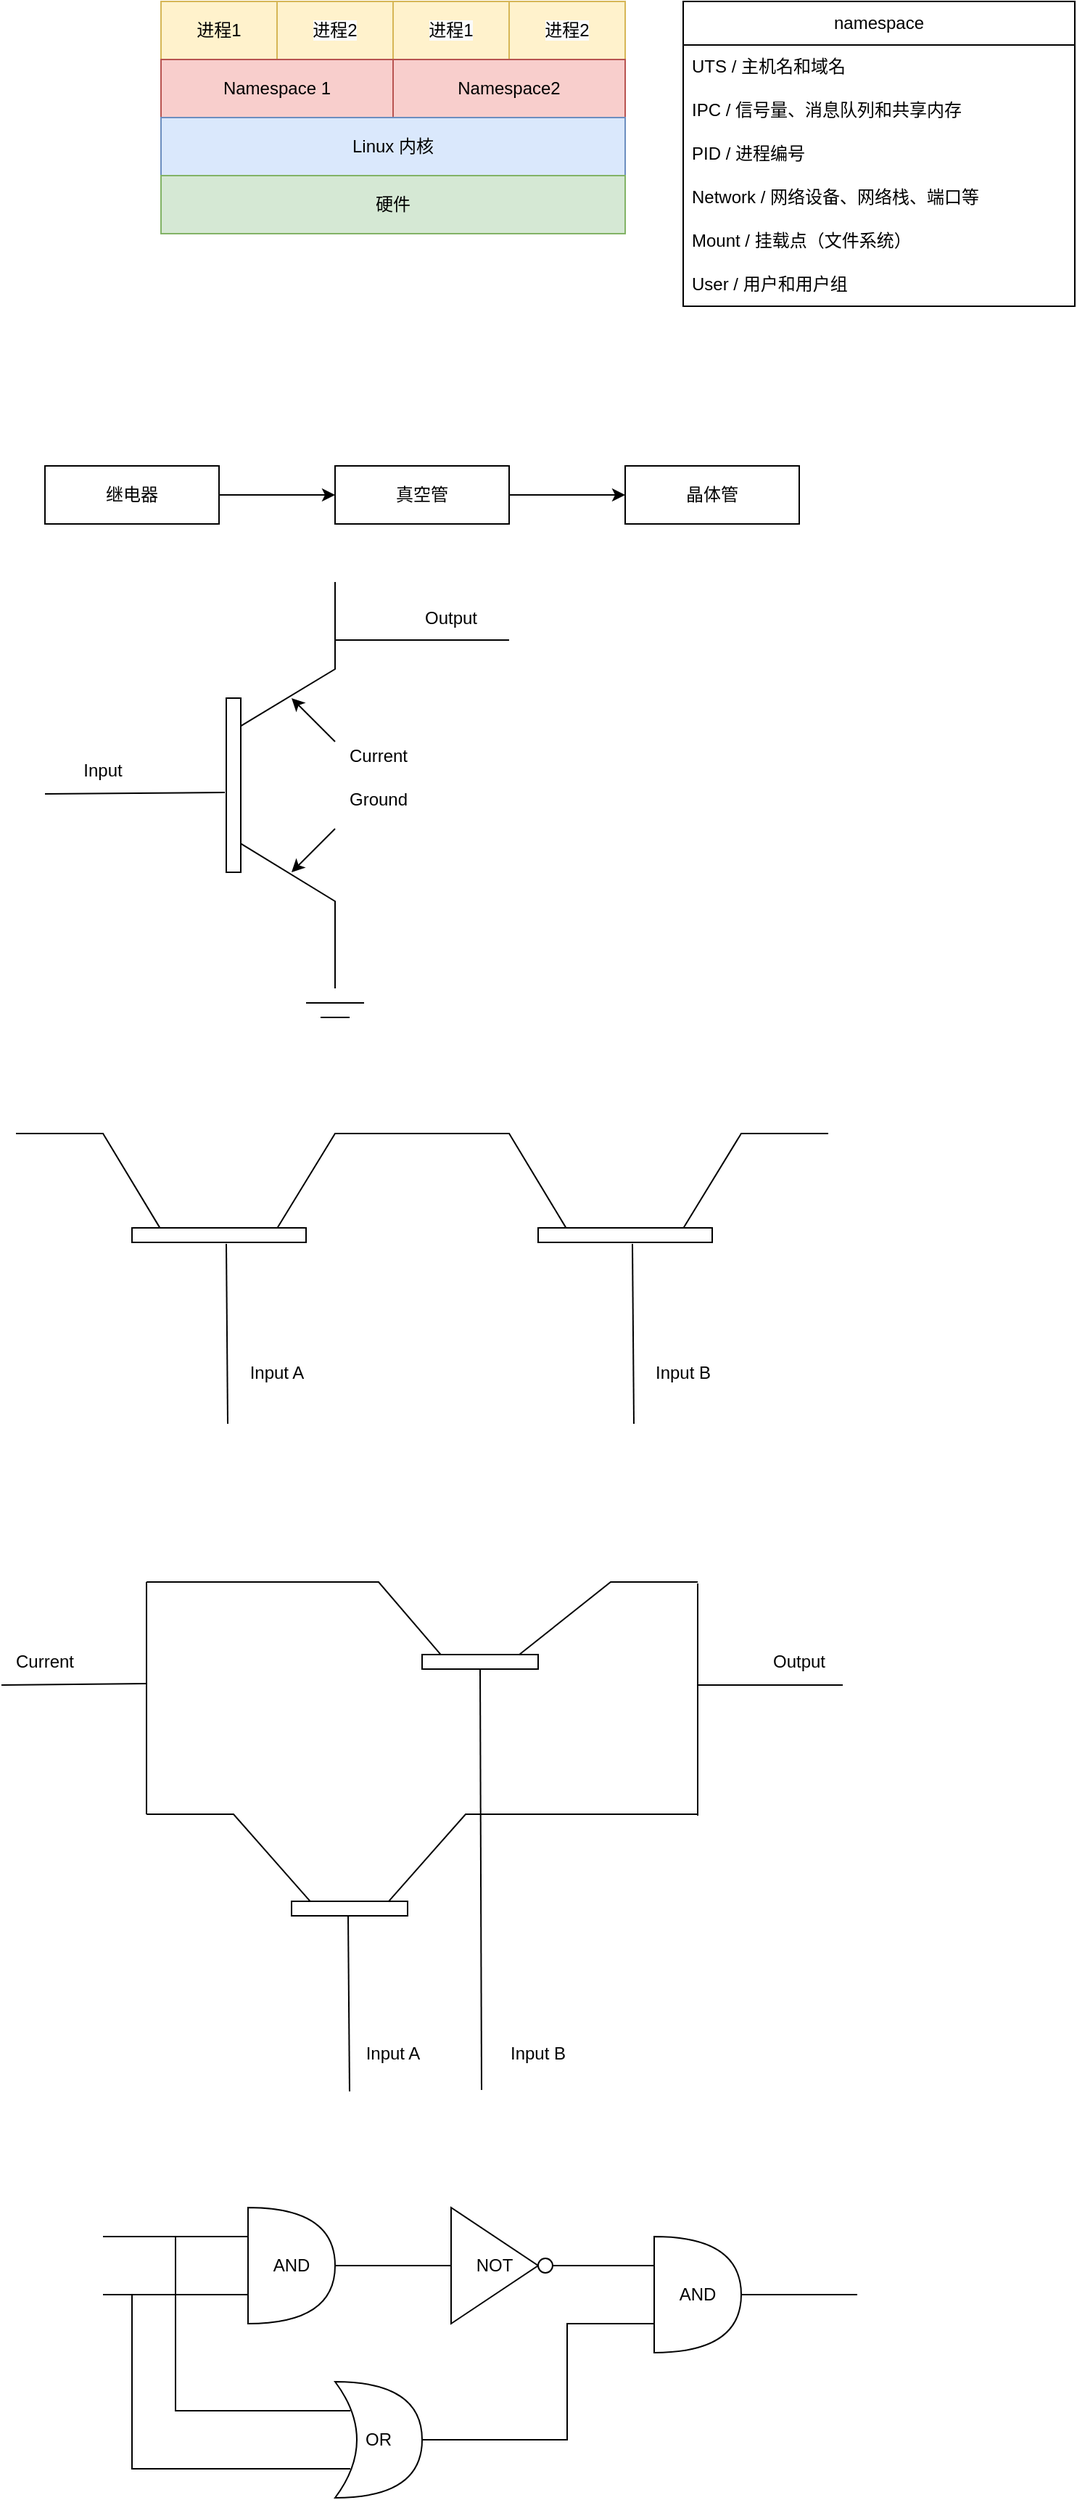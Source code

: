 <mxfile version="22.1.0" type="github">
  <diagram name="第 1 页" id="ORbBm0SIi0TUmnIGkAOf">
    <mxGraphModel dx="1688" dy="639" grid="1" gridSize="10" guides="1" tooltips="1" connect="1" arrows="1" fold="1" page="1" pageScale="1" pageWidth="827" pageHeight="1169" math="0" shadow="0">
      <root>
        <mxCell id="0" />
        <mxCell id="1" parent="0" />
        <mxCell id="w1t4eOmUuPKtgAa-e5_J-1" value="进程1" style="rounded=0;whiteSpace=wrap;html=1;fillColor=#fff2cc;strokeColor=#d6b656;" vertex="1" parent="1">
          <mxGeometry x="160" y="80" width="80" height="40" as="geometry" />
        </mxCell>
        <mxCell id="w1t4eOmUuPKtgAa-e5_J-2" value="&lt;span style=&quot;color: rgb(0, 0, 0); font-family: Helvetica; font-size: 12px; font-style: normal; font-variant-ligatures: normal; font-variant-caps: normal; font-weight: 400; letter-spacing: normal; orphans: 2; text-align: center; text-indent: 0px; text-transform: none; widows: 2; word-spacing: 0px; -webkit-text-stroke-width: 0px; background-color: rgb(251, 251, 251); text-decoration-thickness: initial; text-decoration-style: initial; text-decoration-color: initial; float: none; display: inline !important;&quot;&gt;进程2&lt;/span&gt;" style="rounded=0;whiteSpace=wrap;html=1;fillColor=#fff2cc;strokeColor=#d6b656;" vertex="1" parent="1">
          <mxGeometry x="240" y="80" width="80" height="40" as="geometry" />
        </mxCell>
        <mxCell id="w1t4eOmUuPKtgAa-e5_J-3" value="&lt;span style=&quot;color: rgb(0, 0, 0); font-family: Helvetica; font-size: 12px; font-style: normal; font-variant-ligatures: normal; font-variant-caps: normal; font-weight: 400; letter-spacing: normal; orphans: 2; text-align: center; text-indent: 0px; text-transform: none; widows: 2; word-spacing: 0px; -webkit-text-stroke-width: 0px; background-color: rgb(251, 251, 251); text-decoration-thickness: initial; text-decoration-style: initial; text-decoration-color: initial; float: none; display: inline !important;&quot;&gt;进程1&lt;/span&gt;" style="rounded=0;whiteSpace=wrap;html=1;fillColor=#fff2cc;strokeColor=#d6b656;" vertex="1" parent="1">
          <mxGeometry x="320" y="80" width="80" height="40" as="geometry" />
        </mxCell>
        <mxCell id="w1t4eOmUuPKtgAa-e5_J-4" value="&lt;span style=&quot;color: rgb(0, 0, 0); font-family: Helvetica; font-size: 12px; font-style: normal; font-variant-ligatures: normal; font-variant-caps: normal; font-weight: 400; letter-spacing: normal; orphans: 2; text-align: center; text-indent: 0px; text-transform: none; widows: 2; word-spacing: 0px; -webkit-text-stroke-width: 0px; background-color: rgb(251, 251, 251); text-decoration-thickness: initial; text-decoration-style: initial; text-decoration-color: initial; float: none; display: inline !important;&quot;&gt;进程2&lt;/span&gt;" style="rounded=0;whiteSpace=wrap;html=1;fillColor=#fff2cc;strokeColor=#d6b656;" vertex="1" parent="1">
          <mxGeometry x="400" y="80" width="80" height="40" as="geometry" />
        </mxCell>
        <mxCell id="w1t4eOmUuPKtgAa-e5_J-5" value="Namespace2" style="rounded=0;whiteSpace=wrap;html=1;fillColor=#f8cecc;strokeColor=#b85450;" vertex="1" parent="1">
          <mxGeometry x="320" y="120" width="160" height="40" as="geometry" />
        </mxCell>
        <mxCell id="w1t4eOmUuPKtgAa-e5_J-6" value="Namespace 1" style="rounded=0;whiteSpace=wrap;html=1;fillColor=#f8cecc;strokeColor=#b85450;" vertex="1" parent="1">
          <mxGeometry x="160" y="120" width="160" height="40" as="geometry" />
        </mxCell>
        <mxCell id="w1t4eOmUuPKtgAa-e5_J-7" value="Linux 内核" style="rounded=0;whiteSpace=wrap;html=1;fillColor=#dae8fc;strokeColor=#6c8ebf;" vertex="1" parent="1">
          <mxGeometry x="160" y="160" width="320" height="40" as="geometry" />
        </mxCell>
        <mxCell id="w1t4eOmUuPKtgAa-e5_J-8" value="namespace" style="swimlane;fontStyle=0;childLayout=stackLayout;horizontal=1;startSize=30;horizontalStack=0;resizeParent=1;resizeParentMax=0;resizeLast=0;collapsible=1;marginBottom=0;whiteSpace=wrap;html=1;" vertex="1" parent="1">
          <mxGeometry x="520" y="80" width="270" height="210" as="geometry" />
        </mxCell>
        <mxCell id="w1t4eOmUuPKtgAa-e5_J-9" value="UTS / 主机名和域名" style="text;strokeColor=none;fillColor=none;align=left;verticalAlign=middle;spacingLeft=4;spacingRight=4;overflow=hidden;points=[[0,0.5],[1,0.5]];portConstraint=eastwest;rotatable=0;whiteSpace=wrap;html=1;" vertex="1" parent="w1t4eOmUuPKtgAa-e5_J-8">
          <mxGeometry y="30" width="270" height="30" as="geometry" />
        </mxCell>
        <mxCell id="w1t4eOmUuPKtgAa-e5_J-10" value="IPC / 信号量、消息队列和共享内存" style="text;strokeColor=none;fillColor=none;align=left;verticalAlign=middle;spacingLeft=4;spacingRight=4;overflow=hidden;points=[[0,0.5],[1,0.5]];portConstraint=eastwest;rotatable=0;whiteSpace=wrap;html=1;" vertex="1" parent="w1t4eOmUuPKtgAa-e5_J-8">
          <mxGeometry y="60" width="270" height="30" as="geometry" />
        </mxCell>
        <mxCell id="w1t4eOmUuPKtgAa-e5_J-11" value="PID / 进程编号" style="text;strokeColor=none;fillColor=none;align=left;verticalAlign=middle;spacingLeft=4;spacingRight=4;overflow=hidden;points=[[0,0.5],[1,0.5]];portConstraint=eastwest;rotatable=0;whiteSpace=wrap;html=1;" vertex="1" parent="w1t4eOmUuPKtgAa-e5_J-8">
          <mxGeometry y="90" width="270" height="30" as="geometry" />
        </mxCell>
        <mxCell id="w1t4eOmUuPKtgAa-e5_J-12" value="Network / 网络设备、网络栈、端口等" style="text;strokeColor=none;fillColor=none;align=left;verticalAlign=middle;spacingLeft=4;spacingRight=4;overflow=hidden;points=[[0,0.5],[1,0.5]];portConstraint=eastwest;rotatable=0;whiteSpace=wrap;html=1;" vertex="1" parent="w1t4eOmUuPKtgAa-e5_J-8">
          <mxGeometry y="120" width="270" height="30" as="geometry" />
        </mxCell>
        <mxCell id="w1t4eOmUuPKtgAa-e5_J-13" value="Mount / 挂载点（文件系统）" style="text;strokeColor=none;fillColor=none;align=left;verticalAlign=middle;spacingLeft=4;spacingRight=4;overflow=hidden;points=[[0,0.5],[1,0.5]];portConstraint=eastwest;rotatable=0;whiteSpace=wrap;html=1;" vertex="1" parent="w1t4eOmUuPKtgAa-e5_J-8">
          <mxGeometry y="150" width="270" height="30" as="geometry" />
        </mxCell>
        <mxCell id="w1t4eOmUuPKtgAa-e5_J-14" value="User / 用户和用户组" style="text;strokeColor=none;fillColor=none;align=left;verticalAlign=middle;spacingLeft=4;spacingRight=4;overflow=hidden;points=[[0,0.5],[1,0.5]];portConstraint=eastwest;rotatable=0;whiteSpace=wrap;html=1;" vertex="1" parent="w1t4eOmUuPKtgAa-e5_J-8">
          <mxGeometry y="180" width="270" height="30" as="geometry" />
        </mxCell>
        <mxCell id="w1t4eOmUuPKtgAa-e5_J-15" value="硬件" style="rounded=0;whiteSpace=wrap;html=1;fillColor=#d5e8d4;strokeColor=#82b366;" vertex="1" parent="1">
          <mxGeometry x="160" y="200" width="320" height="40" as="geometry" />
        </mxCell>
        <mxCell id="w1t4eOmUuPKtgAa-e5_J-19" value="" style="edgeStyle=orthogonalEdgeStyle;rounded=0;orthogonalLoop=1;jettySize=auto;html=1;" edge="1" parent="1" source="w1t4eOmUuPKtgAa-e5_J-17" target="w1t4eOmUuPKtgAa-e5_J-18">
          <mxGeometry relative="1" as="geometry" />
        </mxCell>
        <mxCell id="w1t4eOmUuPKtgAa-e5_J-17" value="继电器" style="rounded=0;whiteSpace=wrap;html=1;" vertex="1" parent="1">
          <mxGeometry x="80" y="400" width="120" height="40" as="geometry" />
        </mxCell>
        <mxCell id="w1t4eOmUuPKtgAa-e5_J-23" value="" style="edgeStyle=orthogonalEdgeStyle;rounded=0;orthogonalLoop=1;jettySize=auto;html=1;" edge="1" parent="1" source="w1t4eOmUuPKtgAa-e5_J-18" target="w1t4eOmUuPKtgAa-e5_J-22">
          <mxGeometry relative="1" as="geometry" />
        </mxCell>
        <mxCell id="w1t4eOmUuPKtgAa-e5_J-18" value="真空管" style="rounded=0;whiteSpace=wrap;html=1;" vertex="1" parent="1">
          <mxGeometry x="280" y="400" width="120" height="40" as="geometry" />
        </mxCell>
        <mxCell id="w1t4eOmUuPKtgAa-e5_J-22" value="晶体管" style="rounded=0;whiteSpace=wrap;html=1;" vertex="1" parent="1">
          <mxGeometry x="480" y="400" width="120" height="40" as="geometry" />
        </mxCell>
        <mxCell id="w1t4eOmUuPKtgAa-e5_J-24" value="" style="rounded=0;whiteSpace=wrap;html=1;rotation=90;" vertex="1" parent="1">
          <mxGeometry x="150" y="615" width="120" height="10" as="geometry" />
        </mxCell>
        <mxCell id="w1t4eOmUuPKtgAa-e5_J-25" value="" style="endArrow=none;html=1;rounded=0;exitX=0.16;exitY=-0.007;exitDx=0;exitDy=0;exitPerimeter=0;" edge="1" parent="1" source="w1t4eOmUuPKtgAa-e5_J-24">
          <mxGeometry width="50" height="50" relative="1" as="geometry">
            <mxPoint x="460" y="660" as="sourcePoint" />
            <mxPoint x="280" y="480" as="targetPoint" />
            <Array as="points">
              <mxPoint x="280" y="540" />
            </Array>
          </mxGeometry>
        </mxCell>
        <mxCell id="w1t4eOmUuPKtgAa-e5_J-26" value="" style="endArrow=none;html=1;rounded=0;exitX=0.834;exitY=0.027;exitDx=0;exitDy=0;exitPerimeter=0;" edge="1" parent="1" source="w1t4eOmUuPKtgAa-e5_J-24">
          <mxGeometry width="50" height="50" relative="1" as="geometry">
            <mxPoint x="215" y="634" as="sourcePoint" />
            <mxPoint x="280" y="760" as="targetPoint" />
            <Array as="points">
              <mxPoint x="280" y="700" />
            </Array>
          </mxGeometry>
        </mxCell>
        <mxCell id="w1t4eOmUuPKtgAa-e5_J-27" value="" style="endArrow=none;html=1;rounded=0;exitX=0.408;exitY=1.1;exitDx=0;exitDy=0;exitPerimeter=0;" edge="1" parent="1">
          <mxGeometry width="50" height="50" relative="1" as="geometry">
            <mxPoint x="204" y="625" as="sourcePoint" />
            <mxPoint x="80" y="626" as="targetPoint" />
          </mxGeometry>
        </mxCell>
        <mxCell id="w1t4eOmUuPKtgAa-e5_J-28" value="Input" style="text;html=1;strokeColor=none;fillColor=none;align=center;verticalAlign=middle;whiteSpace=wrap;rounded=0;" vertex="1" parent="1">
          <mxGeometry x="90" y="595" width="60" height="30" as="geometry" />
        </mxCell>
        <mxCell id="w1t4eOmUuPKtgAa-e5_J-29" value="Output" style="text;html=1;strokeColor=none;fillColor=none;align=center;verticalAlign=middle;whiteSpace=wrap;rounded=0;" vertex="1" parent="1">
          <mxGeometry x="330" y="490" width="60" height="30" as="geometry" />
        </mxCell>
        <mxCell id="w1t4eOmUuPKtgAa-e5_J-30" value="" style="endArrow=none;html=1;rounded=0;" edge="1" parent="1">
          <mxGeometry width="50" height="50" relative="1" as="geometry">
            <mxPoint x="280" y="520" as="sourcePoint" />
            <mxPoint x="400" y="520" as="targetPoint" />
          </mxGeometry>
        </mxCell>
        <mxCell id="w1t4eOmUuPKtgAa-e5_J-31" value="" style="endArrow=classic;html=1;rounded=0;" edge="1" parent="1">
          <mxGeometry width="50" height="50" relative="1" as="geometry">
            <mxPoint x="280" y="590" as="sourcePoint" />
            <mxPoint x="250" y="560" as="targetPoint" />
          </mxGeometry>
        </mxCell>
        <mxCell id="w1t4eOmUuPKtgAa-e5_J-32" value="" style="endArrow=classic;html=1;rounded=0;" edge="1" parent="1">
          <mxGeometry width="50" height="50" relative="1" as="geometry">
            <mxPoint x="280" y="650" as="sourcePoint" />
            <mxPoint x="250" y="680" as="targetPoint" />
          </mxGeometry>
        </mxCell>
        <mxCell id="w1t4eOmUuPKtgAa-e5_J-33" value="Current" style="text;html=1;strokeColor=none;fillColor=none;align=center;verticalAlign=middle;whiteSpace=wrap;rounded=0;" vertex="1" parent="1">
          <mxGeometry x="280" y="585" width="60" height="30" as="geometry" />
        </mxCell>
        <mxCell id="w1t4eOmUuPKtgAa-e5_J-34" value="Ground" style="text;html=1;strokeColor=none;fillColor=none;align=center;verticalAlign=middle;whiteSpace=wrap;rounded=0;" vertex="1" parent="1">
          <mxGeometry x="280" y="615" width="60" height="30" as="geometry" />
        </mxCell>
        <mxCell id="w1t4eOmUuPKtgAa-e5_J-35" value="" style="endArrow=none;html=1;rounded=0;" edge="1" parent="1">
          <mxGeometry width="50" height="50" relative="1" as="geometry">
            <mxPoint x="260" y="770" as="sourcePoint" />
            <mxPoint x="300" y="770" as="targetPoint" />
          </mxGeometry>
        </mxCell>
        <mxCell id="w1t4eOmUuPKtgAa-e5_J-36" value="" style="endArrow=none;html=1;rounded=0;" edge="1" parent="1">
          <mxGeometry width="50" height="50" relative="1" as="geometry">
            <mxPoint x="270" y="780" as="sourcePoint" />
            <mxPoint x="290" y="780" as="targetPoint" />
          </mxGeometry>
        </mxCell>
        <mxCell id="w1t4eOmUuPKtgAa-e5_J-37" value="" style="rounded=0;whiteSpace=wrap;html=1;rotation=0;" vertex="1" parent="1">
          <mxGeometry x="140" y="925" width="120" height="10" as="geometry" />
        </mxCell>
        <mxCell id="w1t4eOmUuPKtgAa-e5_J-38" value="" style="endArrow=none;html=1;rounded=0;exitX=0.16;exitY=-0.007;exitDx=0;exitDy=0;exitPerimeter=0;" edge="1" parent="1" source="w1t4eOmUuPKtgAa-e5_J-37">
          <mxGeometry width="50" height="50" relative="1" as="geometry">
            <mxPoint x="240" y="680" as="sourcePoint" />
            <mxPoint x="60" y="860" as="targetPoint" />
            <Array as="points">
              <mxPoint x="120" y="860" />
            </Array>
          </mxGeometry>
        </mxCell>
        <mxCell id="w1t4eOmUuPKtgAa-e5_J-39" value="" style="endArrow=none;html=1;rounded=0;exitX=0.834;exitY=0.027;exitDx=0;exitDy=0;exitPerimeter=0;" edge="1" parent="1" source="w1t4eOmUuPKtgAa-e5_J-37">
          <mxGeometry width="50" height="50" relative="1" as="geometry">
            <mxPoint x="214" y="925" as="sourcePoint" />
            <mxPoint x="340" y="860" as="targetPoint" />
            <Array as="points">
              <mxPoint x="280" y="860" />
            </Array>
          </mxGeometry>
        </mxCell>
        <mxCell id="w1t4eOmUuPKtgAa-e5_J-40" value="" style="endArrow=none;html=1;rounded=0;exitX=0.408;exitY=1.1;exitDx=0;exitDy=0;exitPerimeter=0;" edge="1" parent="1">
          <mxGeometry width="50" height="50" relative="1" as="geometry">
            <mxPoint x="205" y="936" as="sourcePoint" />
            <mxPoint x="206" y="1060" as="targetPoint" />
          </mxGeometry>
        </mxCell>
        <mxCell id="w1t4eOmUuPKtgAa-e5_J-47" value="" style="rounded=0;whiteSpace=wrap;html=1;rotation=0;" vertex="1" parent="1">
          <mxGeometry x="420" y="925" width="120" height="10" as="geometry" />
        </mxCell>
        <mxCell id="w1t4eOmUuPKtgAa-e5_J-48" value="" style="endArrow=none;html=1;rounded=0;exitX=0.16;exitY=-0.007;exitDx=0;exitDy=0;exitPerimeter=0;" edge="1" parent="1" source="w1t4eOmUuPKtgAa-e5_J-47">
          <mxGeometry width="50" height="50" relative="1" as="geometry">
            <mxPoint x="520" y="680" as="sourcePoint" />
            <mxPoint x="340" y="860" as="targetPoint" />
            <Array as="points">
              <mxPoint x="400" y="860" />
            </Array>
          </mxGeometry>
        </mxCell>
        <mxCell id="w1t4eOmUuPKtgAa-e5_J-49" value="" style="endArrow=none;html=1;rounded=0;exitX=0.834;exitY=0.027;exitDx=0;exitDy=0;exitPerimeter=0;" edge="1" parent="1" source="w1t4eOmUuPKtgAa-e5_J-47">
          <mxGeometry width="50" height="50" relative="1" as="geometry">
            <mxPoint x="494" y="925" as="sourcePoint" />
            <mxPoint x="620" y="860" as="targetPoint" />
            <Array as="points">
              <mxPoint x="560" y="860" />
            </Array>
          </mxGeometry>
        </mxCell>
        <mxCell id="w1t4eOmUuPKtgAa-e5_J-50" value="" style="endArrow=none;html=1;rounded=0;exitX=0.408;exitY=1.1;exitDx=0;exitDy=0;exitPerimeter=0;" edge="1" parent="1">
          <mxGeometry width="50" height="50" relative="1" as="geometry">
            <mxPoint x="485" y="936" as="sourcePoint" />
            <mxPoint x="486" y="1060" as="targetPoint" />
          </mxGeometry>
        </mxCell>
        <mxCell id="w1t4eOmUuPKtgAa-e5_J-51" value="Input A" style="text;html=1;strokeColor=none;fillColor=none;align=center;verticalAlign=middle;whiteSpace=wrap;rounded=0;" vertex="1" parent="1">
          <mxGeometry x="210" y="1010" width="60" height="30" as="geometry" />
        </mxCell>
        <mxCell id="w1t4eOmUuPKtgAa-e5_J-52" value="Input B" style="text;html=1;strokeColor=none;fillColor=none;align=center;verticalAlign=middle;whiteSpace=wrap;rounded=0;" vertex="1" parent="1">
          <mxGeometry x="490" y="1010" width="60" height="30" as="geometry" />
        </mxCell>
        <mxCell id="w1t4eOmUuPKtgAa-e5_J-54" value="" style="rounded=0;whiteSpace=wrap;html=1;rotation=0;" vertex="1" parent="1">
          <mxGeometry x="250" y="1389" width="80" height="10" as="geometry" />
        </mxCell>
        <mxCell id="w1t4eOmUuPKtgAa-e5_J-55" value="" style="endArrow=none;html=1;rounded=0;exitX=0.16;exitY=-0.007;exitDx=0;exitDy=0;exitPerimeter=0;" edge="1" parent="1" source="w1t4eOmUuPKtgAa-e5_J-54">
          <mxGeometry width="50" height="50" relative="1" as="geometry">
            <mxPoint x="330" y="1149" as="sourcePoint" />
            <mxPoint x="150" y="1329" as="targetPoint" />
            <Array as="points">
              <mxPoint x="210" y="1329" />
            </Array>
          </mxGeometry>
        </mxCell>
        <mxCell id="w1t4eOmUuPKtgAa-e5_J-56" value="" style="endArrow=none;html=1;rounded=0;exitX=0.834;exitY=0.027;exitDx=0;exitDy=0;exitPerimeter=0;" edge="1" parent="1" source="w1t4eOmUuPKtgAa-e5_J-54">
          <mxGeometry width="50" height="50" relative="1" as="geometry">
            <mxPoint x="304" y="1394" as="sourcePoint" />
            <mxPoint x="430" y="1329" as="targetPoint" />
            <Array as="points">
              <mxPoint x="370" y="1329" />
            </Array>
          </mxGeometry>
        </mxCell>
        <mxCell id="w1t4eOmUuPKtgAa-e5_J-57" value="" style="endArrow=none;html=1;rounded=0;exitX=0.408;exitY=1.1;exitDx=0;exitDy=0;exitPerimeter=0;" edge="1" parent="1">
          <mxGeometry width="50" height="50" relative="1" as="geometry">
            <mxPoint x="289" y="1399" as="sourcePoint" />
            <mxPoint x="290" y="1520" as="targetPoint" />
          </mxGeometry>
        </mxCell>
        <mxCell id="w1t4eOmUuPKtgAa-e5_J-58" value="" style="rounded=0;whiteSpace=wrap;html=1;rotation=0;" vertex="1" parent="1">
          <mxGeometry x="340" y="1219" width="80" height="10" as="geometry" />
        </mxCell>
        <mxCell id="w1t4eOmUuPKtgAa-e5_J-59" value="" style="endArrow=none;html=1;rounded=0;exitX=0.16;exitY=-0.007;exitDx=0;exitDy=0;exitPerimeter=0;" edge="1" parent="1" source="w1t4eOmUuPKtgAa-e5_J-58">
          <mxGeometry width="50" height="50" relative="1" as="geometry">
            <mxPoint x="430" y="989" as="sourcePoint" />
            <mxPoint x="250" y="1169" as="targetPoint" />
            <Array as="points">
              <mxPoint x="310" y="1169" />
            </Array>
          </mxGeometry>
        </mxCell>
        <mxCell id="w1t4eOmUuPKtgAa-e5_J-60" value="" style="endArrow=none;html=1;rounded=0;exitX=0.834;exitY=0.027;exitDx=0;exitDy=0;exitPerimeter=0;" edge="1" parent="1" source="w1t4eOmUuPKtgAa-e5_J-58">
          <mxGeometry width="50" height="50" relative="1" as="geometry">
            <mxPoint x="404" y="1234" as="sourcePoint" />
            <mxPoint x="530" y="1169" as="targetPoint" />
            <Array as="points">
              <mxPoint x="470" y="1169" />
            </Array>
          </mxGeometry>
        </mxCell>
        <mxCell id="w1t4eOmUuPKtgAa-e5_J-61" value="" style="endArrow=none;html=1;rounded=0;exitX=0.408;exitY=1.1;exitDx=0;exitDy=0;exitPerimeter=0;" edge="1" parent="1">
          <mxGeometry width="50" height="50" relative="1" as="geometry">
            <mxPoint x="380" y="1229" as="sourcePoint" />
            <mxPoint x="381" y="1519" as="targetPoint" />
          </mxGeometry>
        </mxCell>
        <mxCell id="w1t4eOmUuPKtgAa-e5_J-62" value="Input A" style="text;html=1;strokeColor=none;fillColor=none;align=center;verticalAlign=middle;whiteSpace=wrap;rounded=0;" vertex="1" parent="1">
          <mxGeometry x="290" y="1479" width="60" height="30" as="geometry" />
        </mxCell>
        <mxCell id="w1t4eOmUuPKtgAa-e5_J-63" value="Input B" style="text;html=1;strokeColor=none;fillColor=none;align=center;verticalAlign=middle;whiteSpace=wrap;rounded=0;" vertex="1" parent="1">
          <mxGeometry x="390" y="1479" width="60" height="30" as="geometry" />
        </mxCell>
        <mxCell id="w1t4eOmUuPKtgAa-e5_J-64" value="" style="endArrow=none;html=1;rounded=0;" edge="1" parent="1">
          <mxGeometry width="50" height="50" relative="1" as="geometry">
            <mxPoint x="430" y="1329" as="sourcePoint" />
            <mxPoint x="530" y="1329" as="targetPoint" />
          </mxGeometry>
        </mxCell>
        <mxCell id="w1t4eOmUuPKtgAa-e5_J-65" value="" style="endArrow=none;html=1;rounded=0;" edge="1" parent="1">
          <mxGeometry width="50" height="50" relative="1" as="geometry">
            <mxPoint x="530" y="1330" as="sourcePoint" />
            <mxPoint x="530" y="1170" as="targetPoint" />
          </mxGeometry>
        </mxCell>
        <mxCell id="w1t4eOmUuPKtgAa-e5_J-66" value="" style="endArrow=none;html=1;rounded=0;" edge="1" parent="1">
          <mxGeometry width="50" height="50" relative="1" as="geometry">
            <mxPoint x="630" y="1240" as="sourcePoint" />
            <mxPoint x="530" y="1240" as="targetPoint" />
          </mxGeometry>
        </mxCell>
        <mxCell id="w1t4eOmUuPKtgAa-e5_J-67" value="" style="endArrow=none;html=1;rounded=0;" edge="1" parent="1">
          <mxGeometry width="50" height="50" relative="1" as="geometry">
            <mxPoint x="150" y="1169" as="sourcePoint" />
            <mxPoint x="250" y="1169" as="targetPoint" />
          </mxGeometry>
        </mxCell>
        <mxCell id="w1t4eOmUuPKtgAa-e5_J-68" value="" style="endArrow=none;html=1;rounded=0;" edge="1" parent="1">
          <mxGeometry width="50" height="50" relative="1" as="geometry">
            <mxPoint x="150" y="1329" as="sourcePoint" />
            <mxPoint x="150" y="1169" as="targetPoint" />
          </mxGeometry>
        </mxCell>
        <mxCell id="w1t4eOmUuPKtgAa-e5_J-69" value="" style="endArrow=none;html=1;rounded=0;" edge="1" parent="1">
          <mxGeometry width="50" height="50" relative="1" as="geometry">
            <mxPoint x="50" y="1240" as="sourcePoint" />
            <mxPoint x="150" y="1239" as="targetPoint" />
          </mxGeometry>
        </mxCell>
        <mxCell id="w1t4eOmUuPKtgAa-e5_J-70" value="Current" style="text;html=1;strokeColor=none;fillColor=none;align=center;verticalAlign=middle;whiteSpace=wrap;rounded=0;" vertex="1" parent="1">
          <mxGeometry x="50" y="1209" width="60" height="30" as="geometry" />
        </mxCell>
        <mxCell id="w1t4eOmUuPKtgAa-e5_J-71" value="Output" style="text;html=1;strokeColor=none;fillColor=none;align=center;verticalAlign=middle;whiteSpace=wrap;rounded=0;" vertex="1" parent="1">
          <mxGeometry x="570" y="1209" width="60" height="30" as="geometry" />
        </mxCell>
        <mxCell id="w1t4eOmUuPKtgAa-e5_J-72" value="AND" style="shape=or;whiteSpace=wrap;html=1;" vertex="1" parent="1">
          <mxGeometry x="220" y="1600" width="60" height="80" as="geometry" />
        </mxCell>
        <mxCell id="w1t4eOmUuPKtgAa-e5_J-73" value="OR" style="shape=xor;whiteSpace=wrap;html=1;" vertex="1" parent="1">
          <mxGeometry x="280" y="1720" width="60" height="80" as="geometry" />
        </mxCell>
        <mxCell id="w1t4eOmUuPKtgAa-e5_J-76" value="" style="group" vertex="1" connectable="0" parent="1">
          <mxGeometry x="360" y="1600" width="70" height="80" as="geometry" />
        </mxCell>
        <mxCell id="w1t4eOmUuPKtgAa-e5_J-74" value="NOT" style="triangle;whiteSpace=wrap;html=1;" vertex="1" parent="w1t4eOmUuPKtgAa-e5_J-76">
          <mxGeometry width="60" height="80" as="geometry" />
        </mxCell>
        <mxCell id="w1t4eOmUuPKtgAa-e5_J-75" value="" style="ellipse;whiteSpace=wrap;html=1;aspect=fixed;" vertex="1" parent="w1t4eOmUuPKtgAa-e5_J-76">
          <mxGeometry x="60" y="35" width="10" height="10" as="geometry" />
        </mxCell>
        <mxCell id="w1t4eOmUuPKtgAa-e5_J-77" value="" style="endArrow=none;html=1;rounded=0;exitX=1;exitY=0.5;exitDx=0;exitDy=0;exitPerimeter=0;entryX=0;entryY=0.5;entryDx=0;entryDy=0;" edge="1" parent="1" source="w1t4eOmUuPKtgAa-e5_J-72" target="w1t4eOmUuPKtgAa-e5_J-74">
          <mxGeometry width="50" height="50" relative="1" as="geometry">
            <mxPoint x="350" y="1650" as="sourcePoint" />
            <mxPoint x="400" y="1600" as="targetPoint" />
          </mxGeometry>
        </mxCell>
        <mxCell id="w1t4eOmUuPKtgAa-e5_J-78" value="" style="endArrow=none;html=1;rounded=0;entryX=0;entryY=0.25;entryDx=0;entryDy=0;entryPerimeter=0;exitX=1;exitY=0.5;exitDx=0;exitDy=0;" edge="1" parent="1" source="w1t4eOmUuPKtgAa-e5_J-75" target="w1t4eOmUuPKtgAa-e5_J-84">
          <mxGeometry width="50" height="50" relative="1" as="geometry">
            <mxPoint x="450" y="1640" as="sourcePoint" />
            <mxPoint x="540" y="1640" as="targetPoint" />
          </mxGeometry>
        </mxCell>
        <mxCell id="w1t4eOmUuPKtgAa-e5_J-79" value="" style="endArrow=none;html=1;rounded=0;exitX=0;exitY=0.75;exitDx=0;exitDy=0;exitPerimeter=0;" edge="1" parent="1" source="w1t4eOmUuPKtgAa-e5_J-72">
          <mxGeometry width="50" height="50" relative="1" as="geometry">
            <mxPoint x="290" y="1760" as="sourcePoint" />
            <mxPoint x="120" y="1660" as="targetPoint" />
          </mxGeometry>
        </mxCell>
        <mxCell id="w1t4eOmUuPKtgAa-e5_J-80" value="" style="endArrow=none;html=1;rounded=0;" edge="1" parent="1">
          <mxGeometry width="50" height="50" relative="1" as="geometry">
            <mxPoint x="220" y="1620" as="sourcePoint" />
            <mxPoint x="120" y="1620" as="targetPoint" />
          </mxGeometry>
        </mxCell>
        <mxCell id="w1t4eOmUuPKtgAa-e5_J-81" value="" style="endArrow=none;html=1;rounded=0;entryX=0.175;entryY=0.25;entryDx=0;entryDy=0;entryPerimeter=0;" edge="1" parent="1" target="w1t4eOmUuPKtgAa-e5_J-73">
          <mxGeometry width="50" height="50" relative="1" as="geometry">
            <mxPoint x="170" y="1620" as="sourcePoint" />
            <mxPoint x="340" y="1710" as="targetPoint" />
            <Array as="points">
              <mxPoint x="170" y="1740" />
            </Array>
          </mxGeometry>
        </mxCell>
        <mxCell id="w1t4eOmUuPKtgAa-e5_J-82" value="" style="endArrow=none;html=1;rounded=0;exitX=0.175;exitY=0.75;exitDx=0;exitDy=0;exitPerimeter=0;" edge="1" parent="1" source="w1t4eOmUuPKtgAa-e5_J-73">
          <mxGeometry width="50" height="50" relative="1" as="geometry">
            <mxPoint x="290" y="1760" as="sourcePoint" />
            <mxPoint x="140" y="1660" as="targetPoint" />
            <Array as="points">
              <mxPoint x="140" y="1780" />
            </Array>
          </mxGeometry>
        </mxCell>
        <mxCell id="w1t4eOmUuPKtgAa-e5_J-83" value="" style="endArrow=none;html=1;rounded=0;exitX=1;exitY=0.5;exitDx=0;exitDy=0;exitPerimeter=0;entryX=0;entryY=0.75;entryDx=0;entryDy=0;entryPerimeter=0;" edge="1" parent="1" source="w1t4eOmUuPKtgAa-e5_J-73" target="w1t4eOmUuPKtgAa-e5_J-84">
          <mxGeometry width="50" height="50" relative="1" as="geometry">
            <mxPoint x="480" y="1800" as="sourcePoint" />
            <mxPoint x="540" y="1760" as="targetPoint" />
            <Array as="points">
              <mxPoint x="440" y="1760" />
              <mxPoint x="440" y="1680" />
            </Array>
          </mxGeometry>
        </mxCell>
        <mxCell id="w1t4eOmUuPKtgAa-e5_J-84" value="AND" style="shape=or;whiteSpace=wrap;html=1;" vertex="1" parent="1">
          <mxGeometry x="500" y="1620" width="60" height="80" as="geometry" />
        </mxCell>
        <mxCell id="w1t4eOmUuPKtgAa-e5_J-85" value="" style="endArrow=none;html=1;rounded=0;entryX=1;entryY=0.5;entryDx=0;entryDy=0;entryPerimeter=0;" edge="1" parent="1" target="w1t4eOmUuPKtgAa-e5_J-84">
          <mxGeometry width="50" height="50" relative="1" as="geometry">
            <mxPoint x="640" y="1660" as="sourcePoint" />
            <mxPoint x="420" y="1720" as="targetPoint" />
          </mxGeometry>
        </mxCell>
      </root>
    </mxGraphModel>
  </diagram>
</mxfile>
